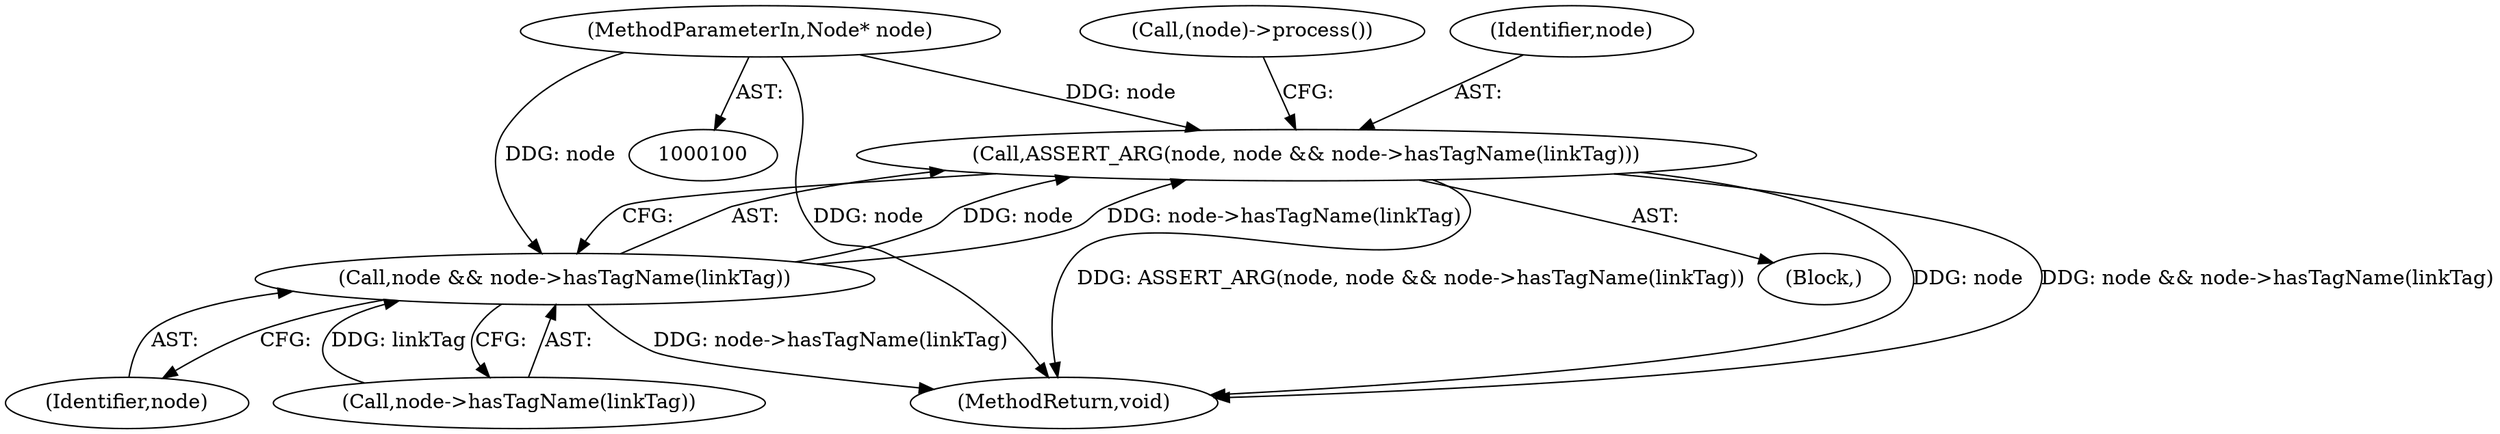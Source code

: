 digraph "1_Chrome_61b77165a1125a80f105f4382a99d9d7a1eb0cf2_3@pointer" {
"1000101" [label="(MethodParameterIn,Node* node)"];
"1000103" [label="(Call,ASSERT_ARG(node, node && node->hasTagName(linkTag)))"];
"1000105" [label="(Call,node && node->hasTagName(linkTag))"];
"1000105" [label="(Call,node && node->hasTagName(linkTag))"];
"1000103" [label="(Call,ASSERT_ARG(node, node && node->hasTagName(linkTag)))"];
"1000102" [label="(Block,)"];
"1000101" [label="(MethodParameterIn,Node* node)"];
"1000110" [label="(MethodReturn,void)"];
"1000107" [label="(Call,node->hasTagName(linkTag))"];
"1000109" [label="(Call,(node)->process())"];
"1000104" [label="(Identifier,node)"];
"1000106" [label="(Identifier,node)"];
"1000101" -> "1000100"  [label="AST: "];
"1000101" -> "1000110"  [label="DDG: node"];
"1000101" -> "1000103"  [label="DDG: node"];
"1000101" -> "1000105"  [label="DDG: node"];
"1000103" -> "1000102"  [label="AST: "];
"1000103" -> "1000105"  [label="CFG: "];
"1000104" -> "1000103"  [label="AST: "];
"1000105" -> "1000103"  [label="AST: "];
"1000109" -> "1000103"  [label="CFG: "];
"1000103" -> "1000110"  [label="DDG: node"];
"1000103" -> "1000110"  [label="DDG: node && node->hasTagName(linkTag)"];
"1000103" -> "1000110"  [label="DDG: ASSERT_ARG(node, node && node->hasTagName(linkTag))"];
"1000105" -> "1000103"  [label="DDG: node"];
"1000105" -> "1000103"  [label="DDG: node->hasTagName(linkTag)"];
"1000105" -> "1000106"  [label="CFG: "];
"1000105" -> "1000107"  [label="CFG: "];
"1000106" -> "1000105"  [label="AST: "];
"1000107" -> "1000105"  [label="AST: "];
"1000105" -> "1000110"  [label="DDG: node->hasTagName(linkTag)"];
"1000107" -> "1000105"  [label="DDG: linkTag"];
}
